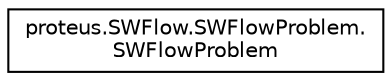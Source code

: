 digraph "Graphical Class Hierarchy"
{
 // LATEX_PDF_SIZE
  edge [fontname="Helvetica",fontsize="10",labelfontname="Helvetica",labelfontsize="10"];
  node [fontname="Helvetica",fontsize="10",shape=record];
  rankdir="LR";
  Node0 [label="proteus.SWFlow.SWFlowProblem.\lSWFlowProblem",height=0.2,width=0.4,color="black", fillcolor="white", style="filled",URL="$d2/d61/classproteus_1_1SWFlow_1_1SWFlowProblem_1_1SWFlowProblem.html",tooltip=" "];
}
